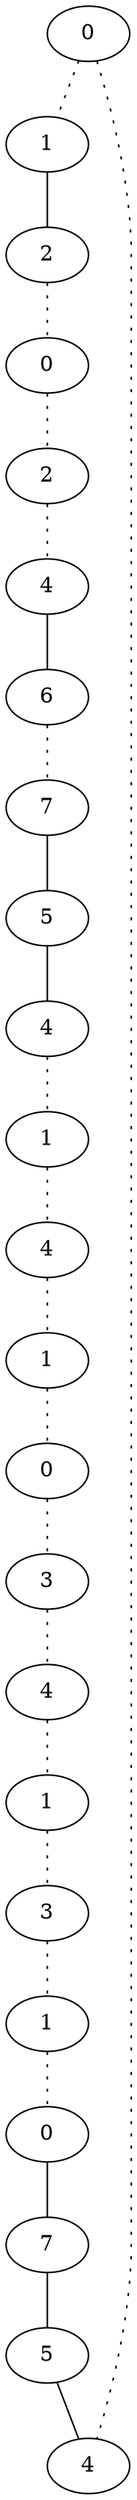graph {
a0[label=0];
a1[label=1];
a2[label=2];
a3[label=0];
a4[label=2];
a5[label=4];
a6[label=6];
a7[label=7];
a8[label=5];
a9[label=4];
a10[label=1];
a11[label=4];
a12[label=1];
a13[label=0];
a14[label=3];
a15[label=4];
a16[label=1];
a17[label=3];
a18[label=1];
a19[label=0];
a20[label=7];
a21[label=5];
a22[label=4];
a0 -- a1 [style=dotted];
a0 -- a22 [style=dotted];
a1 -- a2;
a2 -- a3 [style=dotted];
a3 -- a4 [style=dotted];
a4 -- a5 [style=dotted];
a5 -- a6;
a6 -- a7 [style=dotted];
a7 -- a8;
a8 -- a9;
a9 -- a10 [style=dotted];
a10 -- a11 [style=dotted];
a11 -- a12 [style=dotted];
a12 -- a13 [style=dotted];
a13 -- a14 [style=dotted];
a14 -- a15 [style=dotted];
a15 -- a16 [style=dotted];
a16 -- a17 [style=dotted];
a17 -- a18 [style=dotted];
a18 -- a19 [style=dotted];
a19 -- a20;
a20 -- a21;
a21 -- a22;
}
